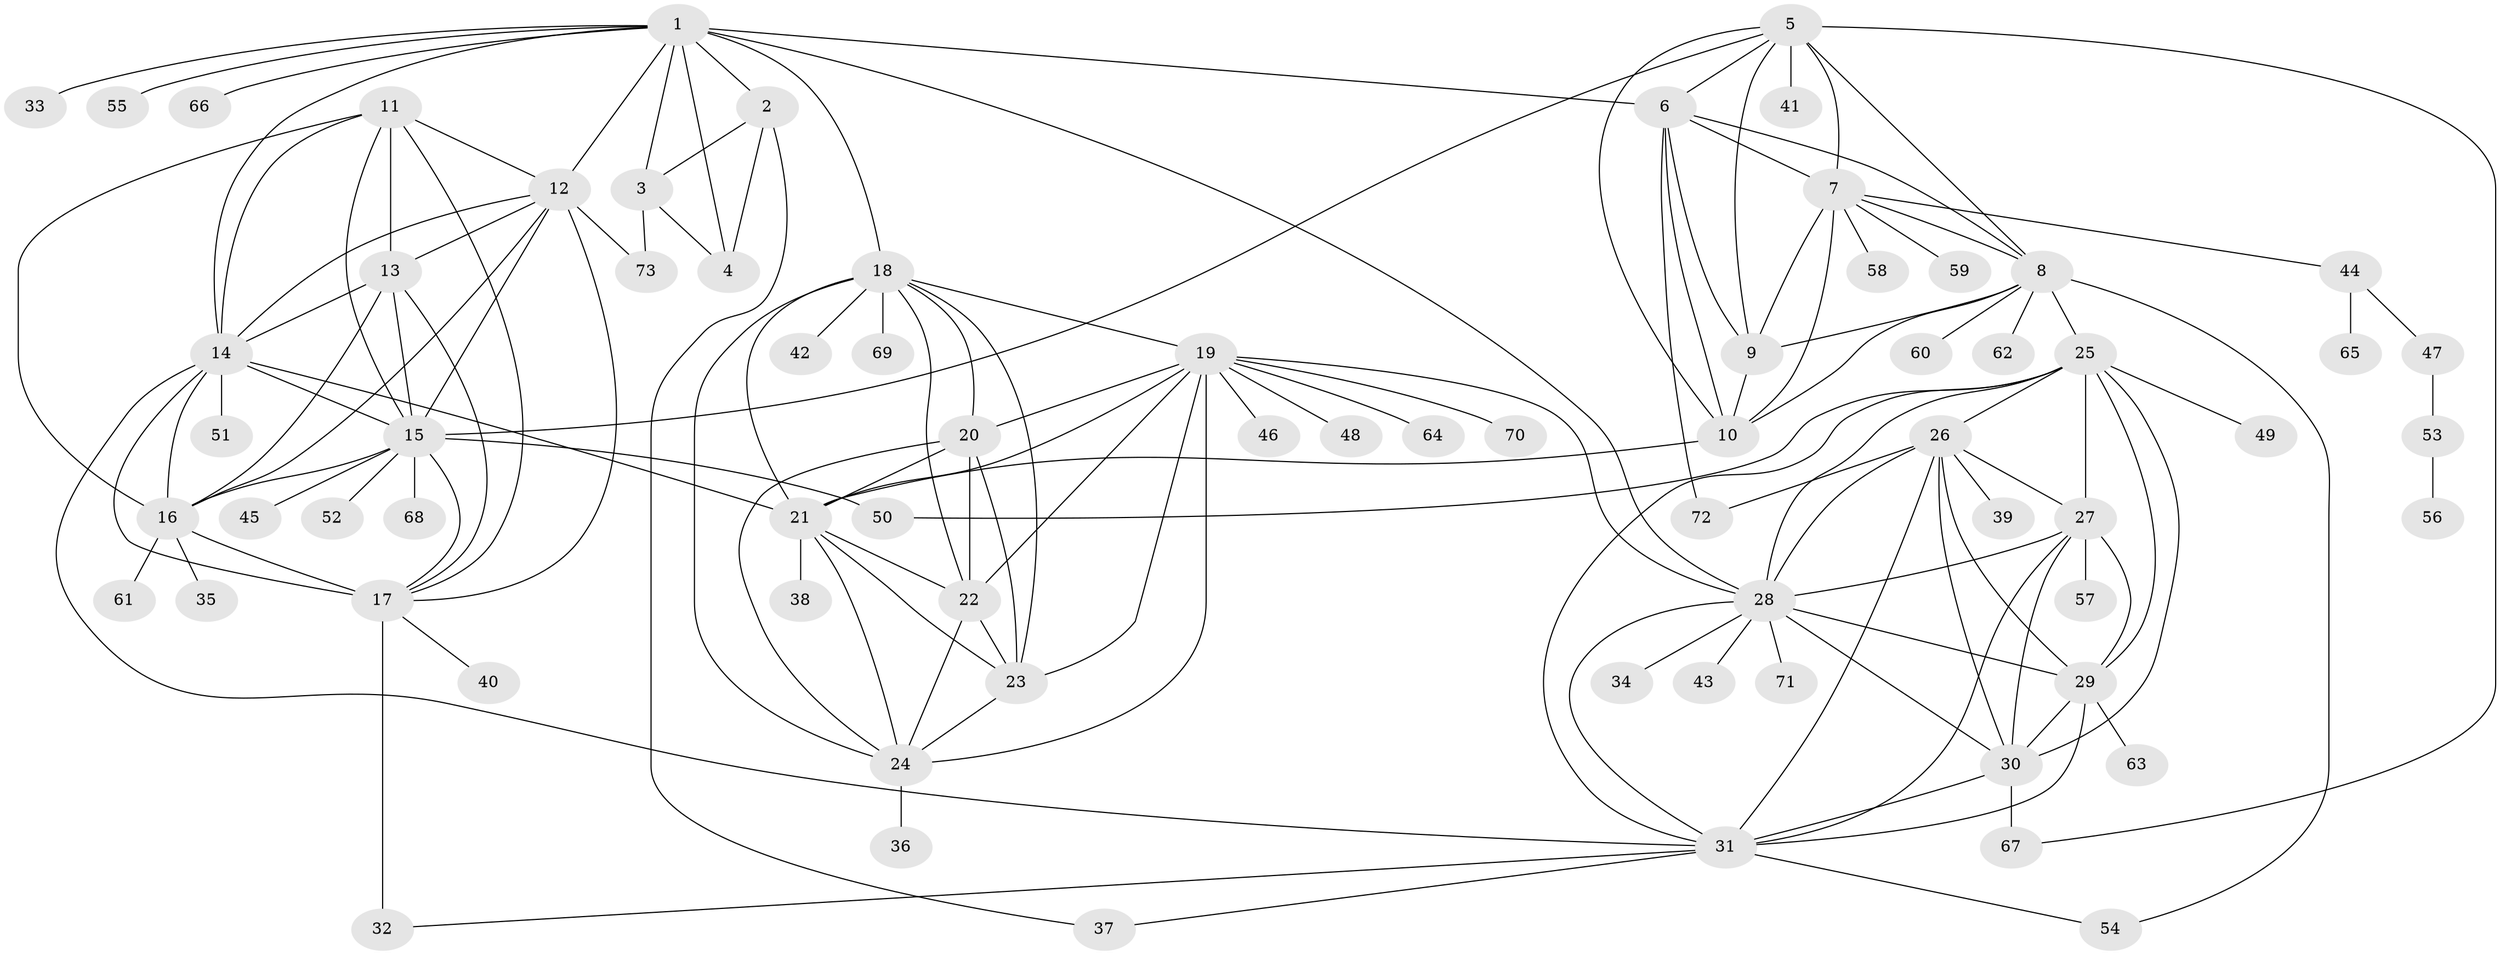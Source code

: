 // original degree distribution, {10: 0.03424657534246575, 6: 0.02054794520547945, 8: 0.03424657534246575, 7: 0.0273972602739726, 9: 0.0547945205479452, 11: 0.0273972602739726, 12: 0.0410958904109589, 2: 0.17123287671232876, 1: 0.5616438356164384, 3: 0.0273972602739726}
// Generated by graph-tools (version 1.1) at 2025/37/03/09/25 02:37:41]
// undirected, 73 vertices, 144 edges
graph export_dot {
graph [start="1"]
  node [color=gray90,style=filled];
  1;
  2;
  3;
  4;
  5;
  6;
  7;
  8;
  9;
  10;
  11;
  12;
  13;
  14;
  15;
  16;
  17;
  18;
  19;
  20;
  21;
  22;
  23;
  24;
  25;
  26;
  27;
  28;
  29;
  30;
  31;
  32;
  33;
  34;
  35;
  36;
  37;
  38;
  39;
  40;
  41;
  42;
  43;
  44;
  45;
  46;
  47;
  48;
  49;
  50;
  51;
  52;
  53;
  54;
  55;
  56;
  57;
  58;
  59;
  60;
  61;
  62;
  63;
  64;
  65;
  66;
  67;
  68;
  69;
  70;
  71;
  72;
  73;
  1 -- 2 [weight=4.0];
  1 -- 3 [weight=6.0];
  1 -- 4 [weight=4.0];
  1 -- 6 [weight=1.0];
  1 -- 12 [weight=1.0];
  1 -- 14 [weight=1.0];
  1 -- 18 [weight=1.0];
  1 -- 28 [weight=1.0];
  1 -- 33 [weight=1.0];
  1 -- 55 [weight=1.0];
  1 -- 66 [weight=1.0];
  2 -- 3 [weight=1.0];
  2 -- 4 [weight=1.0];
  2 -- 37 [weight=1.0];
  3 -- 4 [weight=1.0];
  3 -- 73 [weight=1.0];
  5 -- 6 [weight=1.0];
  5 -- 7 [weight=2.0];
  5 -- 8 [weight=1.0];
  5 -- 9 [weight=1.0];
  5 -- 10 [weight=1.0];
  5 -- 15 [weight=1.0];
  5 -- 41 [weight=1.0];
  5 -- 67 [weight=1.0];
  6 -- 7 [weight=2.0];
  6 -- 8 [weight=1.0];
  6 -- 9 [weight=1.0];
  6 -- 10 [weight=1.0];
  6 -- 72 [weight=1.0];
  7 -- 8 [weight=2.0];
  7 -- 9 [weight=3.0];
  7 -- 10 [weight=2.0];
  7 -- 44 [weight=1.0];
  7 -- 58 [weight=1.0];
  7 -- 59 [weight=1.0];
  8 -- 9 [weight=1.0];
  8 -- 10 [weight=1.0];
  8 -- 25 [weight=1.0];
  8 -- 54 [weight=1.0];
  8 -- 60 [weight=1.0];
  8 -- 62 [weight=1.0];
  9 -- 10 [weight=1.0];
  10 -- 21 [weight=1.0];
  11 -- 12 [weight=1.0];
  11 -- 13 [weight=3.0];
  11 -- 14 [weight=1.0];
  11 -- 15 [weight=1.0];
  11 -- 16 [weight=1.0];
  11 -- 17 [weight=1.0];
  12 -- 13 [weight=1.0];
  12 -- 14 [weight=1.0];
  12 -- 15 [weight=1.0];
  12 -- 16 [weight=1.0];
  12 -- 17 [weight=1.0];
  12 -- 73 [weight=1.0];
  13 -- 14 [weight=1.0];
  13 -- 15 [weight=1.0];
  13 -- 16 [weight=1.0];
  13 -- 17 [weight=1.0];
  14 -- 15 [weight=1.0];
  14 -- 16 [weight=1.0];
  14 -- 17 [weight=1.0];
  14 -- 21 [weight=1.0];
  14 -- 31 [weight=1.0];
  14 -- 51 [weight=1.0];
  15 -- 16 [weight=1.0];
  15 -- 17 [weight=1.0];
  15 -- 45 [weight=1.0];
  15 -- 50 [weight=1.0];
  15 -- 52 [weight=1.0];
  15 -- 68 [weight=1.0];
  16 -- 17 [weight=1.0];
  16 -- 35 [weight=3.0];
  16 -- 61 [weight=1.0];
  17 -- 32 [weight=4.0];
  17 -- 40 [weight=1.0];
  18 -- 19 [weight=1.0];
  18 -- 20 [weight=1.0];
  18 -- 21 [weight=1.0];
  18 -- 22 [weight=1.0];
  18 -- 23 [weight=1.0];
  18 -- 24 [weight=1.0];
  18 -- 42 [weight=1.0];
  18 -- 69 [weight=1.0];
  19 -- 20 [weight=1.0];
  19 -- 21 [weight=1.0];
  19 -- 22 [weight=1.0];
  19 -- 23 [weight=1.0];
  19 -- 24 [weight=1.0];
  19 -- 28 [weight=1.0];
  19 -- 46 [weight=1.0];
  19 -- 48 [weight=1.0];
  19 -- 64 [weight=1.0];
  19 -- 70 [weight=1.0];
  20 -- 21 [weight=1.0];
  20 -- 22 [weight=1.0];
  20 -- 23 [weight=1.0];
  20 -- 24 [weight=1.0];
  21 -- 22 [weight=6.0];
  21 -- 23 [weight=1.0];
  21 -- 24 [weight=1.0];
  21 -- 38 [weight=1.0];
  22 -- 23 [weight=1.0];
  22 -- 24 [weight=1.0];
  23 -- 24 [weight=1.0];
  24 -- 36 [weight=3.0];
  25 -- 26 [weight=1.0];
  25 -- 27 [weight=1.0];
  25 -- 28 [weight=1.0];
  25 -- 29 [weight=1.0];
  25 -- 30 [weight=1.0];
  25 -- 31 [weight=1.0];
  25 -- 49 [weight=1.0];
  25 -- 50 [weight=3.0];
  26 -- 27 [weight=1.0];
  26 -- 28 [weight=1.0];
  26 -- 29 [weight=1.0];
  26 -- 30 [weight=1.0];
  26 -- 31 [weight=1.0];
  26 -- 39 [weight=1.0];
  26 -- 72 [weight=1.0];
  27 -- 28 [weight=1.0];
  27 -- 29 [weight=1.0];
  27 -- 30 [weight=1.0];
  27 -- 31 [weight=1.0];
  27 -- 57 [weight=2.0];
  28 -- 29 [weight=1.0];
  28 -- 30 [weight=1.0];
  28 -- 31 [weight=1.0];
  28 -- 34 [weight=1.0];
  28 -- 43 [weight=1.0];
  28 -- 71 [weight=1.0];
  29 -- 30 [weight=1.0];
  29 -- 31 [weight=1.0];
  29 -- 63 [weight=1.0];
  30 -- 31 [weight=1.0];
  30 -- 67 [weight=2.0];
  31 -- 32 [weight=1.0];
  31 -- 37 [weight=1.0];
  31 -- 54 [weight=1.0];
  44 -- 47 [weight=1.0];
  44 -- 65 [weight=1.0];
  47 -- 53 [weight=1.0];
  53 -- 56 [weight=1.0];
}
